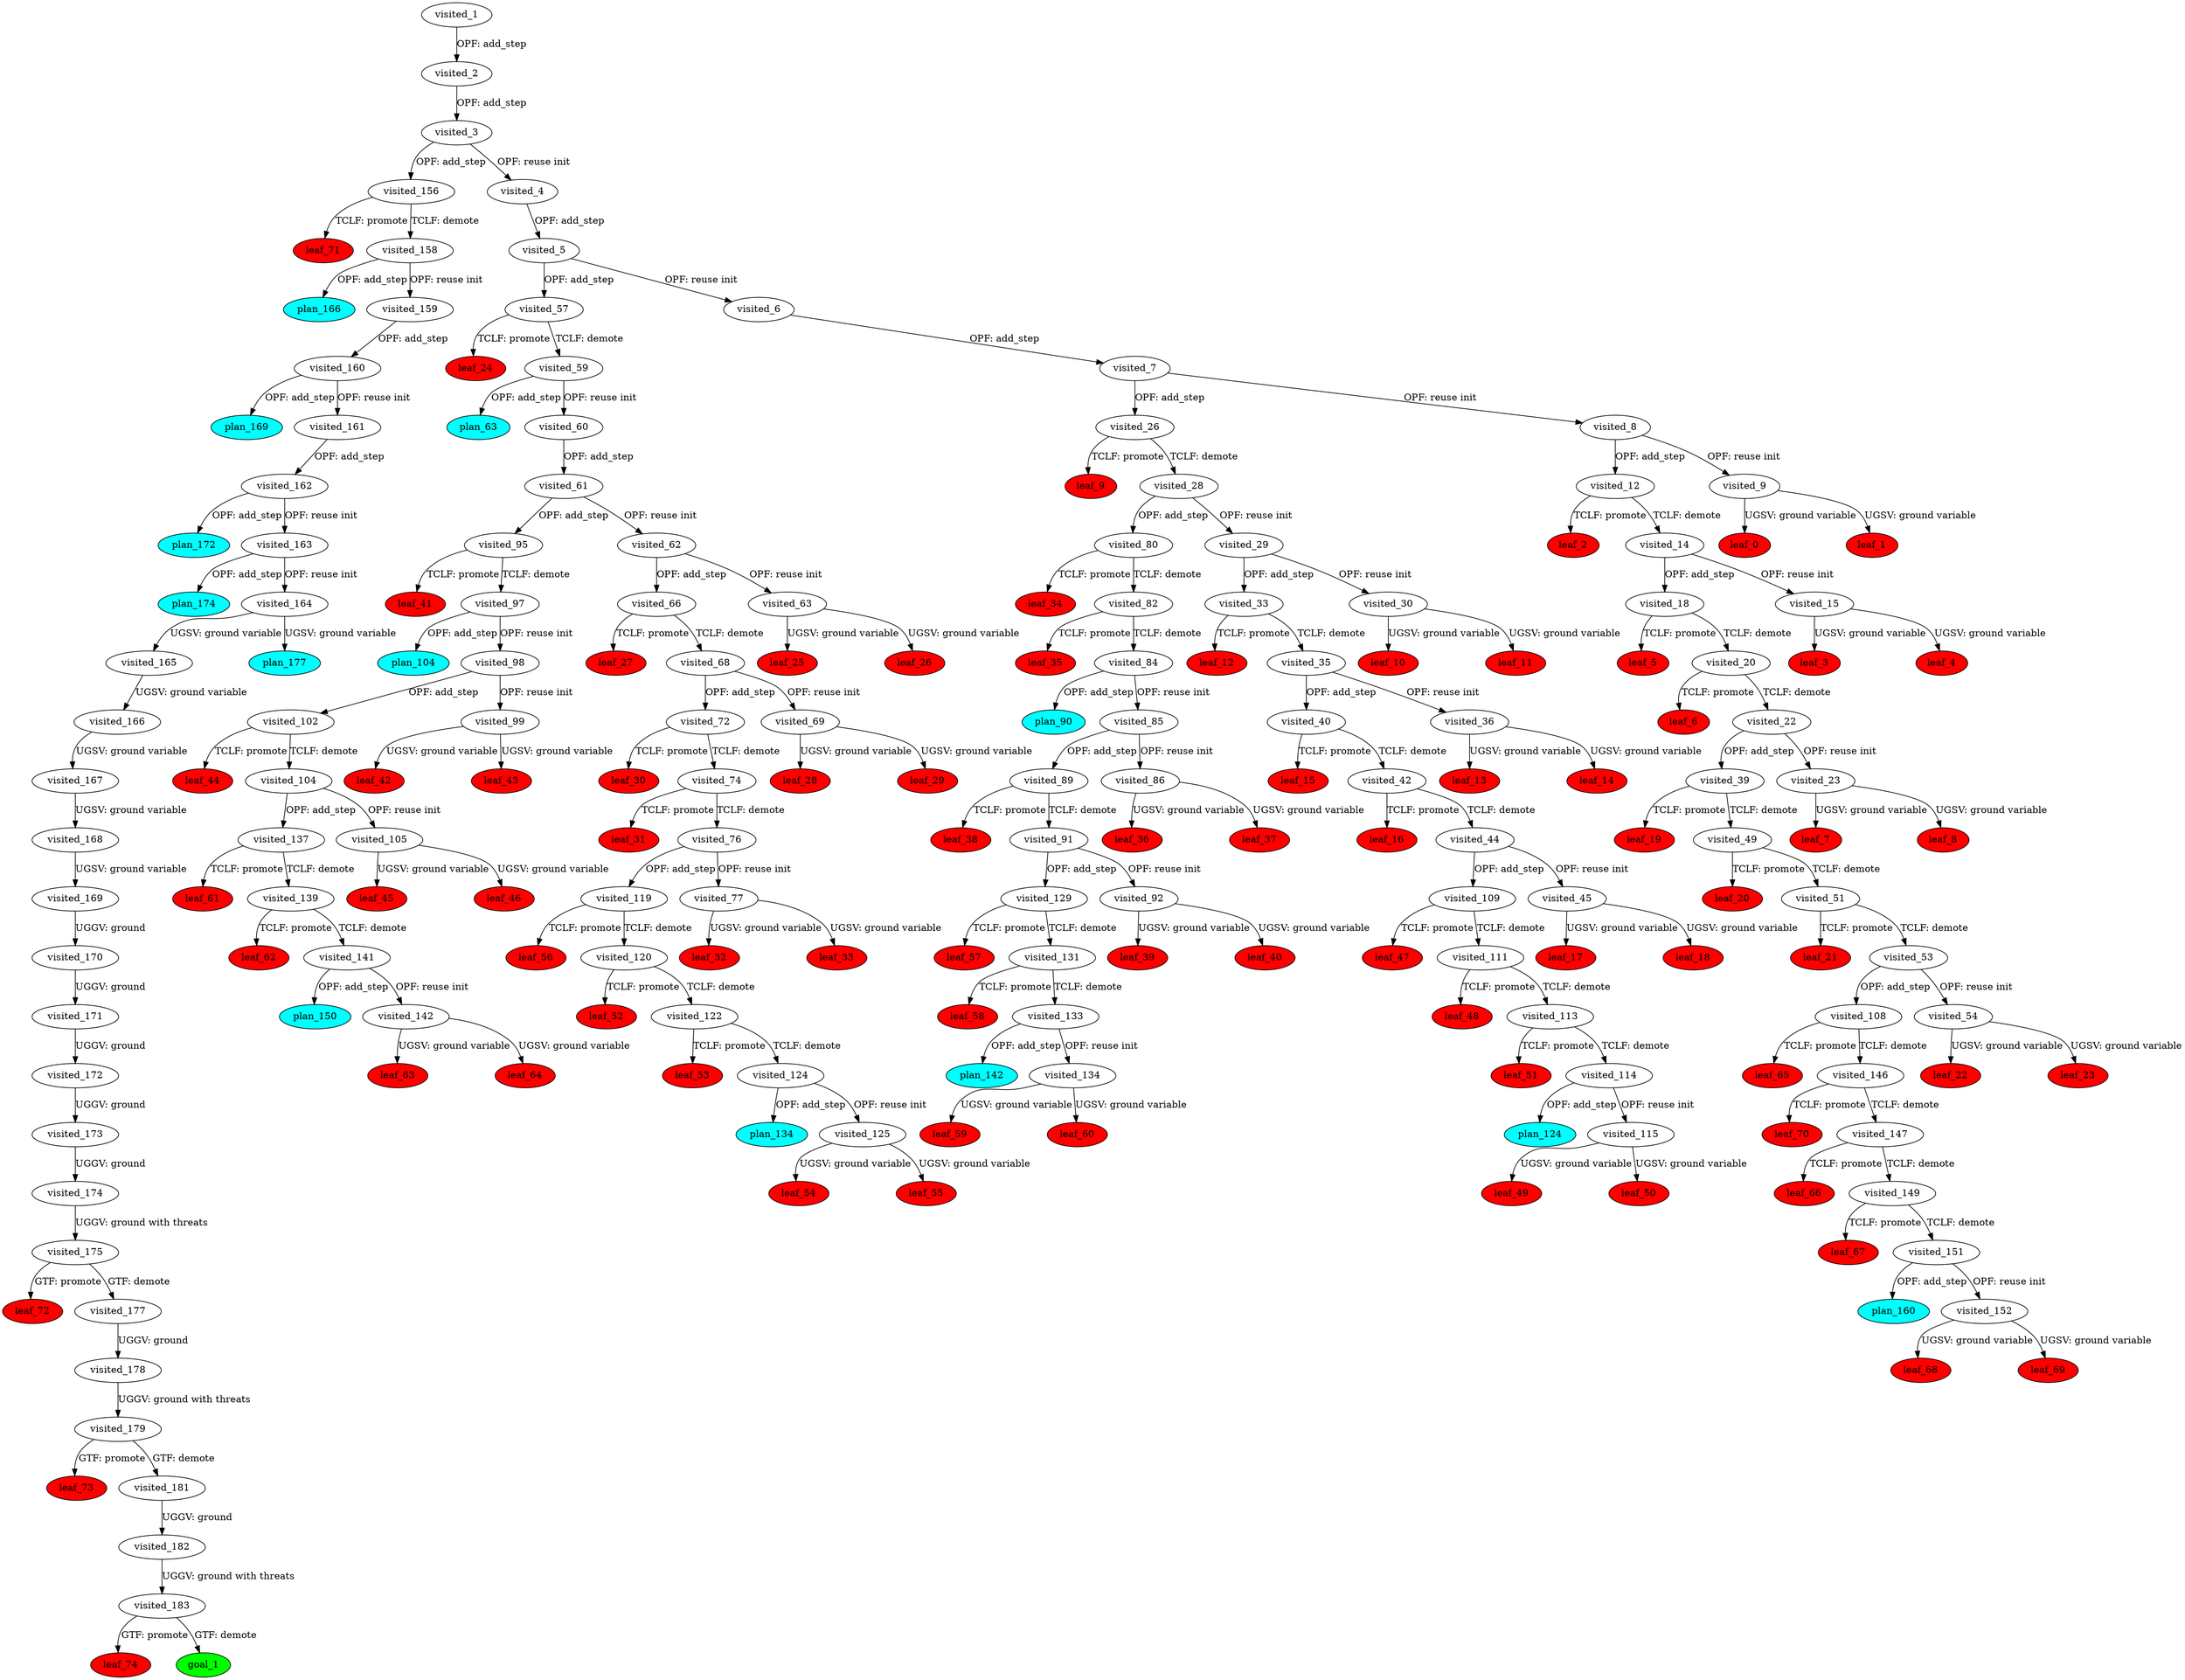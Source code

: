digraph {
	"ea4babf4-f5a6-d233-d0c6-ed6c229d193d" [label=plan_0 fillcolor=cyan style=filled]
	"ea4babf4-f5a6-d233-d0c6-ed6c229d193d" [label=visited_1 fillcolor=white style=filled]
	"c30d82a1-2205-831b-f2c0-d8f53447bdac" [label=plan_1 fillcolor=cyan style=filled]
	"ea4babf4-f5a6-d233-d0c6-ed6c229d193d" -> "c30d82a1-2205-831b-f2c0-d8f53447bdac" [label="OPF: add_step"]
	"c30d82a1-2205-831b-f2c0-d8f53447bdac" [label=visited_2 fillcolor=white style=filled]
	"23ca9cae-ea75-fc83-511d-4c32e0d3bb50" [label=plan_2 fillcolor=cyan style=filled]
	"c30d82a1-2205-831b-f2c0-d8f53447bdac" -> "23ca9cae-ea75-fc83-511d-4c32e0d3bb50" [label="OPF: add_step"]
	"23ca9cae-ea75-fc83-511d-4c32e0d3bb50" [label=visited_3 fillcolor=white style=filled]
	"07c0295e-fe6b-566e-1216-75e5b0791455" [label=plan_3 fillcolor=cyan style=filled]
	"23ca9cae-ea75-fc83-511d-4c32e0d3bb50" -> "07c0295e-fe6b-566e-1216-75e5b0791455" [label="OPF: add_step"]
	"f328719b-1d10-949e-26ff-b05c6072af72" [label=plan_4 fillcolor=cyan style=filled]
	"23ca9cae-ea75-fc83-511d-4c32e0d3bb50" -> "f328719b-1d10-949e-26ff-b05c6072af72" [label="OPF: reuse init"]
	"f328719b-1d10-949e-26ff-b05c6072af72" [label=visited_4 fillcolor=white style=filled]
	"3237929d-db7d-f97a-f0a6-2a3ea2fd5c8f" [label=plan_5 fillcolor=cyan style=filled]
	"f328719b-1d10-949e-26ff-b05c6072af72" -> "3237929d-db7d-f97a-f0a6-2a3ea2fd5c8f" [label="OPF: add_step"]
	"3237929d-db7d-f97a-f0a6-2a3ea2fd5c8f" [label=visited_5 fillcolor=white style=filled]
	"e98950a6-fc1a-9bf4-dec1-b1e92da1f0c1" [label=plan_6 fillcolor=cyan style=filled]
	"3237929d-db7d-f97a-f0a6-2a3ea2fd5c8f" -> "e98950a6-fc1a-9bf4-dec1-b1e92da1f0c1" [label="OPF: add_step"]
	"4fb2c1e2-262b-a6b9-a22c-fa65d13749b6" [label=plan_7 fillcolor=cyan style=filled]
	"3237929d-db7d-f97a-f0a6-2a3ea2fd5c8f" -> "4fb2c1e2-262b-a6b9-a22c-fa65d13749b6" [label="OPF: reuse init"]
	"4fb2c1e2-262b-a6b9-a22c-fa65d13749b6" [label=visited_6 fillcolor=white style=filled]
	"a053b8fe-e26a-8bf6-4ad7-cb721006f6cb" [label=plan_8 fillcolor=cyan style=filled]
	"4fb2c1e2-262b-a6b9-a22c-fa65d13749b6" -> "a053b8fe-e26a-8bf6-4ad7-cb721006f6cb" [label="OPF: add_step"]
	"a053b8fe-e26a-8bf6-4ad7-cb721006f6cb" [label=visited_7 fillcolor=white style=filled]
	"b562a923-14b6-54c4-2225-44b8c4570192" [label=plan_9 fillcolor=cyan style=filled]
	"a053b8fe-e26a-8bf6-4ad7-cb721006f6cb" -> "b562a923-14b6-54c4-2225-44b8c4570192" [label="OPF: add_step"]
	"2bf4870c-6465-2f73-657a-21429c3e8d17" [label=plan_10 fillcolor=cyan style=filled]
	"a053b8fe-e26a-8bf6-4ad7-cb721006f6cb" -> "2bf4870c-6465-2f73-657a-21429c3e8d17" [label="OPF: reuse init"]
	"2bf4870c-6465-2f73-657a-21429c3e8d17" [label=visited_8 fillcolor=white style=filled]
	"59d4971c-46be-fee5-1787-264e7b3e9125" [label=plan_11 fillcolor=cyan style=filled]
	"2bf4870c-6465-2f73-657a-21429c3e8d17" -> "59d4971c-46be-fee5-1787-264e7b3e9125" [label="OPF: add_step"]
	"df2b9445-a7de-08dd-b1b1-2a48dab16d89" [label=plan_12 fillcolor=cyan style=filled]
	"2bf4870c-6465-2f73-657a-21429c3e8d17" -> "df2b9445-a7de-08dd-b1b1-2a48dab16d89" [label="OPF: reuse init"]
	"df2b9445-a7de-08dd-b1b1-2a48dab16d89" [label=visited_9 fillcolor=white style=filled]
	"7e1e970c-161d-9771-c9a8-c4249ae49e7d" [label=plan_13 fillcolor=cyan style=filled]
	"df2b9445-a7de-08dd-b1b1-2a48dab16d89" -> "7e1e970c-161d-9771-c9a8-c4249ae49e7d" [label="UGSV: ground variable"]
	"7a704336-be2d-3932-b8a7-f4186132fbac" [label=plan_14 fillcolor=cyan style=filled]
	"df2b9445-a7de-08dd-b1b1-2a48dab16d89" -> "7a704336-be2d-3932-b8a7-f4186132fbac" [label="UGSV: ground variable"]
	"7e1e970c-161d-9771-c9a8-c4249ae49e7d" [label=visited_10 fillcolor=white style=filled]
	"7e1e970c-161d-9771-c9a8-c4249ae49e7d" [label=leaf_0 fillcolor=red style=filled]
	"7a704336-be2d-3932-b8a7-f4186132fbac" [label=visited_11 fillcolor=white style=filled]
	"7a704336-be2d-3932-b8a7-f4186132fbac" [label=leaf_1 fillcolor=red style=filled]
	"59d4971c-46be-fee5-1787-264e7b3e9125" [label=visited_12 fillcolor=white style=filled]
	"46d2696a-bc8f-2da8-292b-e777c65dd413" [label=plan_15 fillcolor=cyan style=filled]
	"59d4971c-46be-fee5-1787-264e7b3e9125" -> "46d2696a-bc8f-2da8-292b-e777c65dd413" [label="TCLF: promote"]
	"7144b75d-2edb-9d1e-563a-b98a4e5b877e" [label=plan_16 fillcolor=cyan style=filled]
	"59d4971c-46be-fee5-1787-264e7b3e9125" -> "7144b75d-2edb-9d1e-563a-b98a4e5b877e" [label="TCLF: demote"]
	"46d2696a-bc8f-2da8-292b-e777c65dd413" [label=visited_13 fillcolor=white style=filled]
	"46d2696a-bc8f-2da8-292b-e777c65dd413" [label=leaf_2 fillcolor=red style=filled]
	"7144b75d-2edb-9d1e-563a-b98a4e5b877e" [label=visited_14 fillcolor=white style=filled]
	"4a4bea63-d903-581e-fd8c-38eb817a44e1" [label=plan_17 fillcolor=cyan style=filled]
	"7144b75d-2edb-9d1e-563a-b98a4e5b877e" -> "4a4bea63-d903-581e-fd8c-38eb817a44e1" [label="OPF: add_step"]
	"7c8f8e7a-82de-2c3c-a6b0-461399de9338" [label=plan_18 fillcolor=cyan style=filled]
	"7144b75d-2edb-9d1e-563a-b98a4e5b877e" -> "7c8f8e7a-82de-2c3c-a6b0-461399de9338" [label="OPF: reuse init"]
	"7c8f8e7a-82de-2c3c-a6b0-461399de9338" [label=visited_15 fillcolor=white style=filled]
	"b5d770d7-9a2b-0f1c-4590-ddd6b26b9ebb" [label=plan_19 fillcolor=cyan style=filled]
	"7c8f8e7a-82de-2c3c-a6b0-461399de9338" -> "b5d770d7-9a2b-0f1c-4590-ddd6b26b9ebb" [label="UGSV: ground variable"]
	"01f93506-2dac-ae8e-b2e3-0f4631835820" [label=plan_20 fillcolor=cyan style=filled]
	"7c8f8e7a-82de-2c3c-a6b0-461399de9338" -> "01f93506-2dac-ae8e-b2e3-0f4631835820" [label="UGSV: ground variable"]
	"b5d770d7-9a2b-0f1c-4590-ddd6b26b9ebb" [label=visited_16 fillcolor=white style=filled]
	"b5d770d7-9a2b-0f1c-4590-ddd6b26b9ebb" [label=leaf_3 fillcolor=red style=filled]
	"01f93506-2dac-ae8e-b2e3-0f4631835820" [label=visited_17 fillcolor=white style=filled]
	"01f93506-2dac-ae8e-b2e3-0f4631835820" [label=leaf_4 fillcolor=red style=filled]
	"4a4bea63-d903-581e-fd8c-38eb817a44e1" [label=visited_18 fillcolor=white style=filled]
	"f858f10e-5f45-af4f-5df6-ee17786e97cb" [label=plan_21 fillcolor=cyan style=filled]
	"4a4bea63-d903-581e-fd8c-38eb817a44e1" -> "f858f10e-5f45-af4f-5df6-ee17786e97cb" [label="TCLF: promote"]
	"7db9fa27-cae3-a240-bce6-4b1ffd00dfdf" [label=plan_22 fillcolor=cyan style=filled]
	"4a4bea63-d903-581e-fd8c-38eb817a44e1" -> "7db9fa27-cae3-a240-bce6-4b1ffd00dfdf" [label="TCLF: demote"]
	"f858f10e-5f45-af4f-5df6-ee17786e97cb" [label=visited_19 fillcolor=white style=filled]
	"f858f10e-5f45-af4f-5df6-ee17786e97cb" [label=leaf_5 fillcolor=red style=filled]
	"7db9fa27-cae3-a240-bce6-4b1ffd00dfdf" [label=visited_20 fillcolor=white style=filled]
	"dbce08e3-c93f-d521-5e37-d33188031b40" [label=plan_23 fillcolor=cyan style=filled]
	"7db9fa27-cae3-a240-bce6-4b1ffd00dfdf" -> "dbce08e3-c93f-d521-5e37-d33188031b40" [label="TCLF: promote"]
	"b4863fc4-7bee-bac4-53e2-cb6e497559cd" [label=plan_24 fillcolor=cyan style=filled]
	"7db9fa27-cae3-a240-bce6-4b1ffd00dfdf" -> "b4863fc4-7bee-bac4-53e2-cb6e497559cd" [label="TCLF: demote"]
	"dbce08e3-c93f-d521-5e37-d33188031b40" [label=visited_21 fillcolor=white style=filled]
	"dbce08e3-c93f-d521-5e37-d33188031b40" [label=leaf_6 fillcolor=red style=filled]
	"b4863fc4-7bee-bac4-53e2-cb6e497559cd" [label=visited_22 fillcolor=white style=filled]
	"e306f432-62f3-13ba-e5a2-c83db193244d" [label=plan_25 fillcolor=cyan style=filled]
	"b4863fc4-7bee-bac4-53e2-cb6e497559cd" -> "e306f432-62f3-13ba-e5a2-c83db193244d" [label="OPF: add_step"]
	"50b0f44b-e7ed-4bb0-d69a-e0db47ffb3db" [label=plan_26 fillcolor=cyan style=filled]
	"b4863fc4-7bee-bac4-53e2-cb6e497559cd" -> "50b0f44b-e7ed-4bb0-d69a-e0db47ffb3db" [label="OPF: reuse init"]
	"50b0f44b-e7ed-4bb0-d69a-e0db47ffb3db" [label=visited_23 fillcolor=white style=filled]
	"a5991ce9-bd36-7fdc-f7bb-2a445eafae7d" [label=plan_27 fillcolor=cyan style=filled]
	"50b0f44b-e7ed-4bb0-d69a-e0db47ffb3db" -> "a5991ce9-bd36-7fdc-f7bb-2a445eafae7d" [label="UGSV: ground variable"]
	"19197604-3b7f-805f-718b-1135a4f0b6d2" [label=plan_28 fillcolor=cyan style=filled]
	"50b0f44b-e7ed-4bb0-d69a-e0db47ffb3db" -> "19197604-3b7f-805f-718b-1135a4f0b6d2" [label="UGSV: ground variable"]
	"a5991ce9-bd36-7fdc-f7bb-2a445eafae7d" [label=visited_24 fillcolor=white style=filled]
	"a5991ce9-bd36-7fdc-f7bb-2a445eafae7d" [label=leaf_7 fillcolor=red style=filled]
	"19197604-3b7f-805f-718b-1135a4f0b6d2" [label=visited_25 fillcolor=white style=filled]
	"19197604-3b7f-805f-718b-1135a4f0b6d2" [label=leaf_8 fillcolor=red style=filled]
	"b562a923-14b6-54c4-2225-44b8c4570192" [label=visited_26 fillcolor=white style=filled]
	"8e30ff33-fae4-8458-3391-3ad4009ff786" [label=plan_29 fillcolor=cyan style=filled]
	"b562a923-14b6-54c4-2225-44b8c4570192" -> "8e30ff33-fae4-8458-3391-3ad4009ff786" [label="TCLF: promote"]
	"f77f02de-ae2b-f739-ce32-e50026f7f219" [label=plan_30 fillcolor=cyan style=filled]
	"b562a923-14b6-54c4-2225-44b8c4570192" -> "f77f02de-ae2b-f739-ce32-e50026f7f219" [label="TCLF: demote"]
	"8e30ff33-fae4-8458-3391-3ad4009ff786" [label=visited_27 fillcolor=white style=filled]
	"8e30ff33-fae4-8458-3391-3ad4009ff786" [label=leaf_9 fillcolor=red style=filled]
	"f77f02de-ae2b-f739-ce32-e50026f7f219" [label=visited_28 fillcolor=white style=filled]
	"f6386ff2-7b35-863f-0f34-15a88097b2d5" [label=plan_31 fillcolor=cyan style=filled]
	"f77f02de-ae2b-f739-ce32-e50026f7f219" -> "f6386ff2-7b35-863f-0f34-15a88097b2d5" [label="OPF: add_step"]
	"3218d85f-8166-a93e-3eea-daf833fc2a3f" [label=plan_32 fillcolor=cyan style=filled]
	"f77f02de-ae2b-f739-ce32-e50026f7f219" -> "3218d85f-8166-a93e-3eea-daf833fc2a3f" [label="OPF: reuse init"]
	"3218d85f-8166-a93e-3eea-daf833fc2a3f" [label=visited_29 fillcolor=white style=filled]
	"72341dfa-86e8-4fd3-3227-bd0fb9755a56" [label=plan_33 fillcolor=cyan style=filled]
	"3218d85f-8166-a93e-3eea-daf833fc2a3f" -> "72341dfa-86e8-4fd3-3227-bd0fb9755a56" [label="OPF: add_step"]
	"7adc31bc-3c52-018e-9d9e-33b4a1be370f" [label=plan_34 fillcolor=cyan style=filled]
	"3218d85f-8166-a93e-3eea-daf833fc2a3f" -> "7adc31bc-3c52-018e-9d9e-33b4a1be370f" [label="OPF: reuse init"]
	"7adc31bc-3c52-018e-9d9e-33b4a1be370f" [label=visited_30 fillcolor=white style=filled]
	"3b9baee7-7d90-a4e1-f994-3f278b1d936f" [label=plan_35 fillcolor=cyan style=filled]
	"7adc31bc-3c52-018e-9d9e-33b4a1be370f" -> "3b9baee7-7d90-a4e1-f994-3f278b1d936f" [label="UGSV: ground variable"]
	"2210d7e7-5c23-0140-a1bd-d6aebb95d10f" [label=plan_36 fillcolor=cyan style=filled]
	"7adc31bc-3c52-018e-9d9e-33b4a1be370f" -> "2210d7e7-5c23-0140-a1bd-d6aebb95d10f" [label="UGSV: ground variable"]
	"3b9baee7-7d90-a4e1-f994-3f278b1d936f" [label=visited_31 fillcolor=white style=filled]
	"3b9baee7-7d90-a4e1-f994-3f278b1d936f" [label=leaf_10 fillcolor=red style=filled]
	"2210d7e7-5c23-0140-a1bd-d6aebb95d10f" [label=visited_32 fillcolor=white style=filled]
	"2210d7e7-5c23-0140-a1bd-d6aebb95d10f" [label=leaf_11 fillcolor=red style=filled]
	"72341dfa-86e8-4fd3-3227-bd0fb9755a56" [label=visited_33 fillcolor=white style=filled]
	"4a109280-eddd-bd10-3567-9271edf7b4e8" [label=plan_37 fillcolor=cyan style=filled]
	"72341dfa-86e8-4fd3-3227-bd0fb9755a56" -> "4a109280-eddd-bd10-3567-9271edf7b4e8" [label="TCLF: promote"]
	"d6751089-e8a0-a771-9821-1c982d2fbccb" [label=plan_38 fillcolor=cyan style=filled]
	"72341dfa-86e8-4fd3-3227-bd0fb9755a56" -> "d6751089-e8a0-a771-9821-1c982d2fbccb" [label="TCLF: demote"]
	"4a109280-eddd-bd10-3567-9271edf7b4e8" [label=visited_34 fillcolor=white style=filled]
	"4a109280-eddd-bd10-3567-9271edf7b4e8" [label=leaf_12 fillcolor=red style=filled]
	"d6751089-e8a0-a771-9821-1c982d2fbccb" [label=visited_35 fillcolor=white style=filled]
	"59d28af9-b985-e382-9de6-a89ac7ad2a28" [label=plan_39 fillcolor=cyan style=filled]
	"d6751089-e8a0-a771-9821-1c982d2fbccb" -> "59d28af9-b985-e382-9de6-a89ac7ad2a28" [label="OPF: add_step"]
	"7016c959-9383-981d-a6ed-7aa05bdfbea5" [label=plan_40 fillcolor=cyan style=filled]
	"d6751089-e8a0-a771-9821-1c982d2fbccb" -> "7016c959-9383-981d-a6ed-7aa05bdfbea5" [label="OPF: reuse init"]
	"7016c959-9383-981d-a6ed-7aa05bdfbea5" [label=visited_36 fillcolor=white style=filled]
	"805a459a-6e21-dca9-e84a-04a943c7f19d" [label=plan_41 fillcolor=cyan style=filled]
	"7016c959-9383-981d-a6ed-7aa05bdfbea5" -> "805a459a-6e21-dca9-e84a-04a943c7f19d" [label="UGSV: ground variable"]
	"e50af837-92fc-167c-c98d-fe6ff31a544a" [label=plan_42 fillcolor=cyan style=filled]
	"7016c959-9383-981d-a6ed-7aa05bdfbea5" -> "e50af837-92fc-167c-c98d-fe6ff31a544a" [label="UGSV: ground variable"]
	"805a459a-6e21-dca9-e84a-04a943c7f19d" [label=visited_37 fillcolor=white style=filled]
	"805a459a-6e21-dca9-e84a-04a943c7f19d" [label=leaf_13 fillcolor=red style=filled]
	"e50af837-92fc-167c-c98d-fe6ff31a544a" [label=visited_38 fillcolor=white style=filled]
	"e50af837-92fc-167c-c98d-fe6ff31a544a" [label=leaf_14 fillcolor=red style=filled]
	"e306f432-62f3-13ba-e5a2-c83db193244d" [label=visited_39 fillcolor=white style=filled]
	"b58d2f1a-0e2a-4149-1e0a-9004634e50c5" [label=plan_43 fillcolor=cyan style=filled]
	"e306f432-62f3-13ba-e5a2-c83db193244d" -> "b58d2f1a-0e2a-4149-1e0a-9004634e50c5" [label="TCLF: promote"]
	"47977324-26c3-d660-3dda-51a43c4229eb" [label=plan_44 fillcolor=cyan style=filled]
	"e306f432-62f3-13ba-e5a2-c83db193244d" -> "47977324-26c3-d660-3dda-51a43c4229eb" [label="TCLF: demote"]
	"59d28af9-b985-e382-9de6-a89ac7ad2a28" [label=visited_40 fillcolor=white style=filled]
	"78e45b98-b163-570f-8e5c-dbc2fbe24105" [label=plan_45 fillcolor=cyan style=filled]
	"59d28af9-b985-e382-9de6-a89ac7ad2a28" -> "78e45b98-b163-570f-8e5c-dbc2fbe24105" [label="TCLF: promote"]
	"59a5a8c7-63b8-60b2-3014-064f7f8355af" [label=plan_46 fillcolor=cyan style=filled]
	"59d28af9-b985-e382-9de6-a89ac7ad2a28" -> "59a5a8c7-63b8-60b2-3014-064f7f8355af" [label="TCLF: demote"]
	"78e45b98-b163-570f-8e5c-dbc2fbe24105" [label=visited_41 fillcolor=white style=filled]
	"78e45b98-b163-570f-8e5c-dbc2fbe24105" [label=leaf_15 fillcolor=red style=filled]
	"59a5a8c7-63b8-60b2-3014-064f7f8355af" [label=visited_42 fillcolor=white style=filled]
	"46141175-895b-13de-8734-f09e1bd23a12" [label=plan_47 fillcolor=cyan style=filled]
	"59a5a8c7-63b8-60b2-3014-064f7f8355af" -> "46141175-895b-13de-8734-f09e1bd23a12" [label="TCLF: promote"]
	"9d366639-1c6c-7f27-9b0c-020dc7a96087" [label=plan_48 fillcolor=cyan style=filled]
	"59a5a8c7-63b8-60b2-3014-064f7f8355af" -> "9d366639-1c6c-7f27-9b0c-020dc7a96087" [label="TCLF: demote"]
	"46141175-895b-13de-8734-f09e1bd23a12" [label=visited_43 fillcolor=white style=filled]
	"46141175-895b-13de-8734-f09e1bd23a12" [label=leaf_16 fillcolor=red style=filled]
	"9d366639-1c6c-7f27-9b0c-020dc7a96087" [label=visited_44 fillcolor=white style=filled]
	"c1195ecf-68aa-d7e3-d2e6-471389597325" [label=plan_49 fillcolor=cyan style=filled]
	"9d366639-1c6c-7f27-9b0c-020dc7a96087" -> "c1195ecf-68aa-d7e3-d2e6-471389597325" [label="OPF: add_step"]
	"8650d226-5adb-52b8-b1ce-b035b648e2fb" [label=plan_50 fillcolor=cyan style=filled]
	"9d366639-1c6c-7f27-9b0c-020dc7a96087" -> "8650d226-5adb-52b8-b1ce-b035b648e2fb" [label="OPF: reuse init"]
	"8650d226-5adb-52b8-b1ce-b035b648e2fb" [label=visited_45 fillcolor=white style=filled]
	"021f3310-cac5-c483-df81-f4bcc657eefc" [label=plan_51 fillcolor=cyan style=filled]
	"8650d226-5adb-52b8-b1ce-b035b648e2fb" -> "021f3310-cac5-c483-df81-f4bcc657eefc" [label="UGSV: ground variable"]
	"cfd1c57d-9f35-dec1-9435-91cc06ea8ac9" [label=plan_52 fillcolor=cyan style=filled]
	"8650d226-5adb-52b8-b1ce-b035b648e2fb" -> "cfd1c57d-9f35-dec1-9435-91cc06ea8ac9" [label="UGSV: ground variable"]
	"021f3310-cac5-c483-df81-f4bcc657eefc" [label=visited_46 fillcolor=white style=filled]
	"021f3310-cac5-c483-df81-f4bcc657eefc" [label=leaf_17 fillcolor=red style=filled]
	"cfd1c57d-9f35-dec1-9435-91cc06ea8ac9" [label=visited_47 fillcolor=white style=filled]
	"cfd1c57d-9f35-dec1-9435-91cc06ea8ac9" [label=leaf_18 fillcolor=red style=filled]
	"b58d2f1a-0e2a-4149-1e0a-9004634e50c5" [label=visited_48 fillcolor=white style=filled]
	"b58d2f1a-0e2a-4149-1e0a-9004634e50c5" [label=leaf_19 fillcolor=red style=filled]
	"47977324-26c3-d660-3dda-51a43c4229eb" [label=visited_49 fillcolor=white style=filled]
	"5021b620-fd2a-1edc-e062-6893cc22c5b6" [label=plan_53 fillcolor=cyan style=filled]
	"47977324-26c3-d660-3dda-51a43c4229eb" -> "5021b620-fd2a-1edc-e062-6893cc22c5b6" [label="TCLF: promote"]
	"53a4cd21-ee05-d367-0433-da84b0a97f60" [label=plan_54 fillcolor=cyan style=filled]
	"47977324-26c3-d660-3dda-51a43c4229eb" -> "53a4cd21-ee05-d367-0433-da84b0a97f60" [label="TCLF: demote"]
	"5021b620-fd2a-1edc-e062-6893cc22c5b6" [label=visited_50 fillcolor=white style=filled]
	"5021b620-fd2a-1edc-e062-6893cc22c5b6" [label=leaf_20 fillcolor=red style=filled]
	"53a4cd21-ee05-d367-0433-da84b0a97f60" [label=visited_51 fillcolor=white style=filled]
	"9dc8a156-446c-ae0c-df09-26f9109678c7" [label=plan_55 fillcolor=cyan style=filled]
	"53a4cd21-ee05-d367-0433-da84b0a97f60" -> "9dc8a156-446c-ae0c-df09-26f9109678c7" [label="TCLF: promote"]
	"c16a9989-80d3-0fe9-4f7a-446907591b86" [label=plan_56 fillcolor=cyan style=filled]
	"53a4cd21-ee05-d367-0433-da84b0a97f60" -> "c16a9989-80d3-0fe9-4f7a-446907591b86" [label="TCLF: demote"]
	"9dc8a156-446c-ae0c-df09-26f9109678c7" [label=visited_52 fillcolor=white style=filled]
	"9dc8a156-446c-ae0c-df09-26f9109678c7" [label=leaf_21 fillcolor=red style=filled]
	"c16a9989-80d3-0fe9-4f7a-446907591b86" [label=visited_53 fillcolor=white style=filled]
	"5840eb72-3936-8f68-bf65-4c5477983209" [label=plan_57 fillcolor=cyan style=filled]
	"c16a9989-80d3-0fe9-4f7a-446907591b86" -> "5840eb72-3936-8f68-bf65-4c5477983209" [label="OPF: add_step"]
	"15a69cef-acca-6c62-baff-8ac160fd218c" [label=plan_58 fillcolor=cyan style=filled]
	"c16a9989-80d3-0fe9-4f7a-446907591b86" -> "15a69cef-acca-6c62-baff-8ac160fd218c" [label="OPF: reuse init"]
	"15a69cef-acca-6c62-baff-8ac160fd218c" [label=visited_54 fillcolor=white style=filled]
	"ef2fbbb3-52e1-70ab-fd71-9fe2c1967fa6" [label=plan_59 fillcolor=cyan style=filled]
	"15a69cef-acca-6c62-baff-8ac160fd218c" -> "ef2fbbb3-52e1-70ab-fd71-9fe2c1967fa6" [label="UGSV: ground variable"]
	"08bd7717-f326-4eba-3ca8-46df3df1053d" [label=plan_60 fillcolor=cyan style=filled]
	"15a69cef-acca-6c62-baff-8ac160fd218c" -> "08bd7717-f326-4eba-3ca8-46df3df1053d" [label="UGSV: ground variable"]
	"ef2fbbb3-52e1-70ab-fd71-9fe2c1967fa6" [label=visited_55 fillcolor=white style=filled]
	"ef2fbbb3-52e1-70ab-fd71-9fe2c1967fa6" [label=leaf_22 fillcolor=red style=filled]
	"08bd7717-f326-4eba-3ca8-46df3df1053d" [label=visited_56 fillcolor=white style=filled]
	"08bd7717-f326-4eba-3ca8-46df3df1053d" [label=leaf_23 fillcolor=red style=filled]
	"e98950a6-fc1a-9bf4-dec1-b1e92da1f0c1" [label=visited_57 fillcolor=white style=filled]
	"9c8b3eee-fd5c-e523-fbce-836bdf847873" [label=plan_61 fillcolor=cyan style=filled]
	"e98950a6-fc1a-9bf4-dec1-b1e92da1f0c1" -> "9c8b3eee-fd5c-e523-fbce-836bdf847873" [label="TCLF: promote"]
	"b1600dd3-e492-3e6f-c394-7d86786a2e77" [label=plan_62 fillcolor=cyan style=filled]
	"e98950a6-fc1a-9bf4-dec1-b1e92da1f0c1" -> "b1600dd3-e492-3e6f-c394-7d86786a2e77" [label="TCLF: demote"]
	"9c8b3eee-fd5c-e523-fbce-836bdf847873" [label=visited_58 fillcolor=white style=filled]
	"9c8b3eee-fd5c-e523-fbce-836bdf847873" [label=leaf_24 fillcolor=red style=filled]
	"b1600dd3-e492-3e6f-c394-7d86786a2e77" [label=visited_59 fillcolor=white style=filled]
	"3e44cc41-9020-ebbe-b19c-75606fd87ec6" [label=plan_63 fillcolor=cyan style=filled]
	"b1600dd3-e492-3e6f-c394-7d86786a2e77" -> "3e44cc41-9020-ebbe-b19c-75606fd87ec6" [label="OPF: add_step"]
	"e7a4e064-c531-e074-dbd1-e92c9ca32e67" [label=plan_64 fillcolor=cyan style=filled]
	"b1600dd3-e492-3e6f-c394-7d86786a2e77" -> "e7a4e064-c531-e074-dbd1-e92c9ca32e67" [label="OPF: reuse init"]
	"e7a4e064-c531-e074-dbd1-e92c9ca32e67" [label=visited_60 fillcolor=white style=filled]
	"f36ff249-14b4-6725-af1f-d21e9e26b61d" [label=plan_65 fillcolor=cyan style=filled]
	"e7a4e064-c531-e074-dbd1-e92c9ca32e67" -> "f36ff249-14b4-6725-af1f-d21e9e26b61d" [label="OPF: add_step"]
	"f36ff249-14b4-6725-af1f-d21e9e26b61d" [label=visited_61 fillcolor=white style=filled]
	"9062e170-66eb-3360-727d-0901e8f19edb" [label=plan_66 fillcolor=cyan style=filled]
	"f36ff249-14b4-6725-af1f-d21e9e26b61d" -> "9062e170-66eb-3360-727d-0901e8f19edb" [label="OPF: add_step"]
	"ce92622a-b476-71cf-0a81-57fa4a909ec0" [label=plan_67 fillcolor=cyan style=filled]
	"f36ff249-14b4-6725-af1f-d21e9e26b61d" -> "ce92622a-b476-71cf-0a81-57fa4a909ec0" [label="OPF: reuse init"]
	"ce92622a-b476-71cf-0a81-57fa4a909ec0" [label=visited_62 fillcolor=white style=filled]
	"10583f0c-1cf2-6325-a5eb-af4d80a334f3" [label=plan_68 fillcolor=cyan style=filled]
	"ce92622a-b476-71cf-0a81-57fa4a909ec0" -> "10583f0c-1cf2-6325-a5eb-af4d80a334f3" [label="OPF: add_step"]
	"80a11ded-1320-b30e-24fe-7f115c517d19" [label=plan_69 fillcolor=cyan style=filled]
	"ce92622a-b476-71cf-0a81-57fa4a909ec0" -> "80a11ded-1320-b30e-24fe-7f115c517d19" [label="OPF: reuse init"]
	"80a11ded-1320-b30e-24fe-7f115c517d19" [label=visited_63 fillcolor=white style=filled]
	"622193e4-5206-f3a8-0c1e-22745bf2cf57" [label=plan_70 fillcolor=cyan style=filled]
	"80a11ded-1320-b30e-24fe-7f115c517d19" -> "622193e4-5206-f3a8-0c1e-22745bf2cf57" [label="UGSV: ground variable"]
	"ef88ee55-8f44-1cd6-0d5c-2323dd471e80" [label=plan_71 fillcolor=cyan style=filled]
	"80a11ded-1320-b30e-24fe-7f115c517d19" -> "ef88ee55-8f44-1cd6-0d5c-2323dd471e80" [label="UGSV: ground variable"]
	"622193e4-5206-f3a8-0c1e-22745bf2cf57" [label=visited_64 fillcolor=white style=filled]
	"622193e4-5206-f3a8-0c1e-22745bf2cf57" [label=leaf_25 fillcolor=red style=filled]
	"ef88ee55-8f44-1cd6-0d5c-2323dd471e80" [label=visited_65 fillcolor=white style=filled]
	"ef88ee55-8f44-1cd6-0d5c-2323dd471e80" [label=leaf_26 fillcolor=red style=filled]
	"10583f0c-1cf2-6325-a5eb-af4d80a334f3" [label=visited_66 fillcolor=white style=filled]
	"537163c6-6bc9-2f15-9137-c5c6873e271d" [label=plan_72 fillcolor=cyan style=filled]
	"10583f0c-1cf2-6325-a5eb-af4d80a334f3" -> "537163c6-6bc9-2f15-9137-c5c6873e271d" [label="TCLF: promote"]
	"8d371af4-ef8c-f797-9cfe-9bab4371191e" [label=plan_73 fillcolor=cyan style=filled]
	"10583f0c-1cf2-6325-a5eb-af4d80a334f3" -> "8d371af4-ef8c-f797-9cfe-9bab4371191e" [label="TCLF: demote"]
	"537163c6-6bc9-2f15-9137-c5c6873e271d" [label=visited_67 fillcolor=white style=filled]
	"537163c6-6bc9-2f15-9137-c5c6873e271d" [label=leaf_27 fillcolor=red style=filled]
	"8d371af4-ef8c-f797-9cfe-9bab4371191e" [label=visited_68 fillcolor=white style=filled]
	"45961eee-f928-9cda-8c45-13c41165f4c1" [label=plan_74 fillcolor=cyan style=filled]
	"8d371af4-ef8c-f797-9cfe-9bab4371191e" -> "45961eee-f928-9cda-8c45-13c41165f4c1" [label="OPF: add_step"]
	"5f1c0be0-d56c-4e9b-0c1b-b101ba0ce49f" [label=plan_75 fillcolor=cyan style=filled]
	"8d371af4-ef8c-f797-9cfe-9bab4371191e" -> "5f1c0be0-d56c-4e9b-0c1b-b101ba0ce49f" [label="OPF: reuse init"]
	"5f1c0be0-d56c-4e9b-0c1b-b101ba0ce49f" [label=visited_69 fillcolor=white style=filled]
	"959c0ce9-01bc-4c82-ff20-68e8647aab28" [label=plan_76 fillcolor=cyan style=filled]
	"5f1c0be0-d56c-4e9b-0c1b-b101ba0ce49f" -> "959c0ce9-01bc-4c82-ff20-68e8647aab28" [label="UGSV: ground variable"]
	"45afe5b5-4f09-1ebe-ffd0-3eb3a612df32" [label=plan_77 fillcolor=cyan style=filled]
	"5f1c0be0-d56c-4e9b-0c1b-b101ba0ce49f" -> "45afe5b5-4f09-1ebe-ffd0-3eb3a612df32" [label="UGSV: ground variable"]
	"959c0ce9-01bc-4c82-ff20-68e8647aab28" [label=visited_70 fillcolor=white style=filled]
	"959c0ce9-01bc-4c82-ff20-68e8647aab28" [label=leaf_28 fillcolor=red style=filled]
	"45afe5b5-4f09-1ebe-ffd0-3eb3a612df32" [label=visited_71 fillcolor=white style=filled]
	"45afe5b5-4f09-1ebe-ffd0-3eb3a612df32" [label=leaf_29 fillcolor=red style=filled]
	"45961eee-f928-9cda-8c45-13c41165f4c1" [label=visited_72 fillcolor=white style=filled]
	"0d797fc9-55a3-d35c-eabe-a96e389e9031" [label=plan_78 fillcolor=cyan style=filled]
	"45961eee-f928-9cda-8c45-13c41165f4c1" -> "0d797fc9-55a3-d35c-eabe-a96e389e9031" [label="TCLF: promote"]
	"5ffe580c-a0dd-3770-650d-310d6ac3c7a5" [label=plan_79 fillcolor=cyan style=filled]
	"45961eee-f928-9cda-8c45-13c41165f4c1" -> "5ffe580c-a0dd-3770-650d-310d6ac3c7a5" [label="TCLF: demote"]
	"0d797fc9-55a3-d35c-eabe-a96e389e9031" [label=visited_73 fillcolor=white style=filled]
	"0d797fc9-55a3-d35c-eabe-a96e389e9031" [label=leaf_30 fillcolor=red style=filled]
	"5ffe580c-a0dd-3770-650d-310d6ac3c7a5" [label=visited_74 fillcolor=white style=filled]
	"d619f2b1-6ec9-b524-604b-44b4dc18e679" [label=plan_80 fillcolor=cyan style=filled]
	"5ffe580c-a0dd-3770-650d-310d6ac3c7a5" -> "d619f2b1-6ec9-b524-604b-44b4dc18e679" [label="TCLF: promote"]
	"d479168c-fc3e-7cb8-d8b0-4dcb0e27cb07" [label=plan_81 fillcolor=cyan style=filled]
	"5ffe580c-a0dd-3770-650d-310d6ac3c7a5" -> "d479168c-fc3e-7cb8-d8b0-4dcb0e27cb07" [label="TCLF: demote"]
	"d619f2b1-6ec9-b524-604b-44b4dc18e679" [label=visited_75 fillcolor=white style=filled]
	"d619f2b1-6ec9-b524-604b-44b4dc18e679" [label=leaf_31 fillcolor=red style=filled]
	"d479168c-fc3e-7cb8-d8b0-4dcb0e27cb07" [label=visited_76 fillcolor=white style=filled]
	"5951fab9-fc08-ed1b-0772-b0225c2e38fc" [label=plan_82 fillcolor=cyan style=filled]
	"d479168c-fc3e-7cb8-d8b0-4dcb0e27cb07" -> "5951fab9-fc08-ed1b-0772-b0225c2e38fc" [label="OPF: add_step"]
	"c458be09-ca6d-fdd1-b1a3-d47415287d47" [label=plan_83 fillcolor=cyan style=filled]
	"d479168c-fc3e-7cb8-d8b0-4dcb0e27cb07" -> "c458be09-ca6d-fdd1-b1a3-d47415287d47" [label="OPF: reuse init"]
	"c458be09-ca6d-fdd1-b1a3-d47415287d47" [label=visited_77 fillcolor=white style=filled]
	"ed8ddfc2-bb5f-91a9-9107-8bcec6aac509" [label=plan_84 fillcolor=cyan style=filled]
	"c458be09-ca6d-fdd1-b1a3-d47415287d47" -> "ed8ddfc2-bb5f-91a9-9107-8bcec6aac509" [label="UGSV: ground variable"]
	"d8c87f47-ceda-e073-633a-09ecee8214b0" [label=plan_85 fillcolor=cyan style=filled]
	"c458be09-ca6d-fdd1-b1a3-d47415287d47" -> "d8c87f47-ceda-e073-633a-09ecee8214b0" [label="UGSV: ground variable"]
	"ed8ddfc2-bb5f-91a9-9107-8bcec6aac509" [label=visited_78 fillcolor=white style=filled]
	"ed8ddfc2-bb5f-91a9-9107-8bcec6aac509" [label=leaf_32 fillcolor=red style=filled]
	"d8c87f47-ceda-e073-633a-09ecee8214b0" [label=visited_79 fillcolor=white style=filled]
	"d8c87f47-ceda-e073-633a-09ecee8214b0" [label=leaf_33 fillcolor=red style=filled]
	"f6386ff2-7b35-863f-0f34-15a88097b2d5" [label=visited_80 fillcolor=white style=filled]
	"acf291b7-404c-4ee8-2ff2-5c3a4ef8a52f" [label=plan_86 fillcolor=cyan style=filled]
	"f6386ff2-7b35-863f-0f34-15a88097b2d5" -> "acf291b7-404c-4ee8-2ff2-5c3a4ef8a52f" [label="TCLF: promote"]
	"14a61d46-2b18-20ed-3a56-352da6fe223a" [label=plan_87 fillcolor=cyan style=filled]
	"f6386ff2-7b35-863f-0f34-15a88097b2d5" -> "14a61d46-2b18-20ed-3a56-352da6fe223a" [label="TCLF: demote"]
	"acf291b7-404c-4ee8-2ff2-5c3a4ef8a52f" [label=visited_81 fillcolor=white style=filled]
	"acf291b7-404c-4ee8-2ff2-5c3a4ef8a52f" [label=leaf_34 fillcolor=red style=filled]
	"14a61d46-2b18-20ed-3a56-352da6fe223a" [label=visited_82 fillcolor=white style=filled]
	"a1e16a4d-d03b-7607-1303-577e19c82de4" [label=plan_88 fillcolor=cyan style=filled]
	"14a61d46-2b18-20ed-3a56-352da6fe223a" -> "a1e16a4d-d03b-7607-1303-577e19c82de4" [label="TCLF: promote"]
	"6fd5bbd0-217a-1c49-0c97-329794b5067e" [label=plan_89 fillcolor=cyan style=filled]
	"14a61d46-2b18-20ed-3a56-352da6fe223a" -> "6fd5bbd0-217a-1c49-0c97-329794b5067e" [label="TCLF: demote"]
	"a1e16a4d-d03b-7607-1303-577e19c82de4" [label=visited_83 fillcolor=white style=filled]
	"a1e16a4d-d03b-7607-1303-577e19c82de4" [label=leaf_35 fillcolor=red style=filled]
	"6fd5bbd0-217a-1c49-0c97-329794b5067e" [label=visited_84 fillcolor=white style=filled]
	"ac7a36b1-c30c-d0d1-6aa1-cb3fa5e59d2d" [label=plan_90 fillcolor=cyan style=filled]
	"6fd5bbd0-217a-1c49-0c97-329794b5067e" -> "ac7a36b1-c30c-d0d1-6aa1-cb3fa5e59d2d" [label="OPF: add_step"]
	"2e408a61-e1ce-7b6d-bce0-e4053232c0d4" [label=plan_91 fillcolor=cyan style=filled]
	"6fd5bbd0-217a-1c49-0c97-329794b5067e" -> "2e408a61-e1ce-7b6d-bce0-e4053232c0d4" [label="OPF: reuse init"]
	"2e408a61-e1ce-7b6d-bce0-e4053232c0d4" [label=visited_85 fillcolor=white style=filled]
	"a211236b-43a7-255b-7166-cd1983d54d0f" [label=plan_92 fillcolor=cyan style=filled]
	"2e408a61-e1ce-7b6d-bce0-e4053232c0d4" -> "a211236b-43a7-255b-7166-cd1983d54d0f" [label="OPF: add_step"]
	"af41c896-388b-0898-4501-ce93506061c0" [label=plan_93 fillcolor=cyan style=filled]
	"2e408a61-e1ce-7b6d-bce0-e4053232c0d4" -> "af41c896-388b-0898-4501-ce93506061c0" [label="OPF: reuse init"]
	"af41c896-388b-0898-4501-ce93506061c0" [label=visited_86 fillcolor=white style=filled]
	"bf0fd59c-b032-e7a7-fccb-40808b22b6ab" [label=plan_94 fillcolor=cyan style=filled]
	"af41c896-388b-0898-4501-ce93506061c0" -> "bf0fd59c-b032-e7a7-fccb-40808b22b6ab" [label="UGSV: ground variable"]
	"743d0ed3-5540-df98-f8d8-b584ce04663f" [label=plan_95 fillcolor=cyan style=filled]
	"af41c896-388b-0898-4501-ce93506061c0" -> "743d0ed3-5540-df98-f8d8-b584ce04663f" [label="UGSV: ground variable"]
	"bf0fd59c-b032-e7a7-fccb-40808b22b6ab" [label=visited_87 fillcolor=white style=filled]
	"bf0fd59c-b032-e7a7-fccb-40808b22b6ab" [label=leaf_36 fillcolor=red style=filled]
	"743d0ed3-5540-df98-f8d8-b584ce04663f" [label=visited_88 fillcolor=white style=filled]
	"743d0ed3-5540-df98-f8d8-b584ce04663f" [label=leaf_37 fillcolor=red style=filled]
	"a211236b-43a7-255b-7166-cd1983d54d0f" [label=visited_89 fillcolor=white style=filled]
	"cc922fee-1b4b-e7d4-eb74-68d0b957573c" [label=plan_96 fillcolor=cyan style=filled]
	"a211236b-43a7-255b-7166-cd1983d54d0f" -> "cc922fee-1b4b-e7d4-eb74-68d0b957573c" [label="TCLF: promote"]
	"fad8db4d-87cf-1814-e141-fcd04834357b" [label=plan_97 fillcolor=cyan style=filled]
	"a211236b-43a7-255b-7166-cd1983d54d0f" -> "fad8db4d-87cf-1814-e141-fcd04834357b" [label="TCLF: demote"]
	"cc922fee-1b4b-e7d4-eb74-68d0b957573c" [label=visited_90 fillcolor=white style=filled]
	"cc922fee-1b4b-e7d4-eb74-68d0b957573c" [label=leaf_38 fillcolor=red style=filled]
	"fad8db4d-87cf-1814-e141-fcd04834357b" [label=visited_91 fillcolor=white style=filled]
	"1d4d2f8a-ce95-9d98-df0f-1c598505a5f3" [label=plan_98 fillcolor=cyan style=filled]
	"fad8db4d-87cf-1814-e141-fcd04834357b" -> "1d4d2f8a-ce95-9d98-df0f-1c598505a5f3" [label="OPF: add_step"]
	"af5adcca-a240-27eb-dfaf-a7a7c6fba2cd" [label=plan_99 fillcolor=cyan style=filled]
	"fad8db4d-87cf-1814-e141-fcd04834357b" -> "af5adcca-a240-27eb-dfaf-a7a7c6fba2cd" [label="OPF: reuse init"]
	"af5adcca-a240-27eb-dfaf-a7a7c6fba2cd" [label=visited_92 fillcolor=white style=filled]
	"ee608e1f-7f64-60ae-3846-e85d6627cd56" [label=plan_100 fillcolor=cyan style=filled]
	"af5adcca-a240-27eb-dfaf-a7a7c6fba2cd" -> "ee608e1f-7f64-60ae-3846-e85d6627cd56" [label="UGSV: ground variable"]
	"6efdc298-6cf1-75fa-7f0c-4c31cd7bf1f1" [label=plan_101 fillcolor=cyan style=filled]
	"af5adcca-a240-27eb-dfaf-a7a7c6fba2cd" -> "6efdc298-6cf1-75fa-7f0c-4c31cd7bf1f1" [label="UGSV: ground variable"]
	"ee608e1f-7f64-60ae-3846-e85d6627cd56" [label=visited_93 fillcolor=white style=filled]
	"ee608e1f-7f64-60ae-3846-e85d6627cd56" [label=leaf_39 fillcolor=red style=filled]
	"6efdc298-6cf1-75fa-7f0c-4c31cd7bf1f1" [label=visited_94 fillcolor=white style=filled]
	"6efdc298-6cf1-75fa-7f0c-4c31cd7bf1f1" [label=leaf_40 fillcolor=red style=filled]
	"9062e170-66eb-3360-727d-0901e8f19edb" [label=visited_95 fillcolor=white style=filled]
	"cd5702e0-e4e1-6851-3ba5-59f821fd99f4" [label=plan_102 fillcolor=cyan style=filled]
	"9062e170-66eb-3360-727d-0901e8f19edb" -> "cd5702e0-e4e1-6851-3ba5-59f821fd99f4" [label="TCLF: promote"]
	"6d898394-d5b1-fe46-1a2f-2c528fa0b9d1" [label=plan_103 fillcolor=cyan style=filled]
	"9062e170-66eb-3360-727d-0901e8f19edb" -> "6d898394-d5b1-fe46-1a2f-2c528fa0b9d1" [label="TCLF: demote"]
	"cd5702e0-e4e1-6851-3ba5-59f821fd99f4" [label=visited_96 fillcolor=white style=filled]
	"cd5702e0-e4e1-6851-3ba5-59f821fd99f4" [label=leaf_41 fillcolor=red style=filled]
	"6d898394-d5b1-fe46-1a2f-2c528fa0b9d1" [label=visited_97 fillcolor=white style=filled]
	"6dd59e84-6196-2a30-2f3e-9be42e565f1a" [label=plan_104 fillcolor=cyan style=filled]
	"6d898394-d5b1-fe46-1a2f-2c528fa0b9d1" -> "6dd59e84-6196-2a30-2f3e-9be42e565f1a" [label="OPF: add_step"]
	"71bc0ead-f23c-d2ac-1bf9-742dd0b2eca0" [label=plan_105 fillcolor=cyan style=filled]
	"6d898394-d5b1-fe46-1a2f-2c528fa0b9d1" -> "71bc0ead-f23c-d2ac-1bf9-742dd0b2eca0" [label="OPF: reuse init"]
	"71bc0ead-f23c-d2ac-1bf9-742dd0b2eca0" [label=visited_98 fillcolor=white style=filled]
	"7c329229-29f2-6307-013b-da74e58ddcf5" [label=plan_106 fillcolor=cyan style=filled]
	"71bc0ead-f23c-d2ac-1bf9-742dd0b2eca0" -> "7c329229-29f2-6307-013b-da74e58ddcf5" [label="OPF: add_step"]
	"3728d430-1ec0-3130-3270-7bd0a959e11e" [label=plan_107 fillcolor=cyan style=filled]
	"71bc0ead-f23c-d2ac-1bf9-742dd0b2eca0" -> "3728d430-1ec0-3130-3270-7bd0a959e11e" [label="OPF: reuse init"]
	"3728d430-1ec0-3130-3270-7bd0a959e11e" [label=visited_99 fillcolor=white style=filled]
	"50682850-c053-9db5-b485-bc0fa2747909" [label=plan_108 fillcolor=cyan style=filled]
	"3728d430-1ec0-3130-3270-7bd0a959e11e" -> "50682850-c053-9db5-b485-bc0fa2747909" [label="UGSV: ground variable"]
	"7ede3c37-ae49-3a25-ae75-6647b23b5345" [label=plan_109 fillcolor=cyan style=filled]
	"3728d430-1ec0-3130-3270-7bd0a959e11e" -> "7ede3c37-ae49-3a25-ae75-6647b23b5345" [label="UGSV: ground variable"]
	"50682850-c053-9db5-b485-bc0fa2747909" [label=visited_100 fillcolor=white style=filled]
	"50682850-c053-9db5-b485-bc0fa2747909" [label=leaf_42 fillcolor=red style=filled]
	"7ede3c37-ae49-3a25-ae75-6647b23b5345" [label=visited_101 fillcolor=white style=filled]
	"7ede3c37-ae49-3a25-ae75-6647b23b5345" [label=leaf_43 fillcolor=red style=filled]
	"7c329229-29f2-6307-013b-da74e58ddcf5" [label=visited_102 fillcolor=white style=filled]
	"7cb2cdc1-bef0-6a7b-1ab6-f1e76b7ca609" [label=plan_110 fillcolor=cyan style=filled]
	"7c329229-29f2-6307-013b-da74e58ddcf5" -> "7cb2cdc1-bef0-6a7b-1ab6-f1e76b7ca609" [label="TCLF: promote"]
	"707530a6-576f-bfdb-6846-8a1658e2f1ea" [label=plan_111 fillcolor=cyan style=filled]
	"7c329229-29f2-6307-013b-da74e58ddcf5" -> "707530a6-576f-bfdb-6846-8a1658e2f1ea" [label="TCLF: demote"]
	"7cb2cdc1-bef0-6a7b-1ab6-f1e76b7ca609" [label=visited_103 fillcolor=white style=filled]
	"7cb2cdc1-bef0-6a7b-1ab6-f1e76b7ca609" [label=leaf_44 fillcolor=red style=filled]
	"707530a6-576f-bfdb-6846-8a1658e2f1ea" [label=visited_104 fillcolor=white style=filled]
	"cf5cfa46-925d-6178-96fb-32ee7c2fd567" [label=plan_112 fillcolor=cyan style=filled]
	"707530a6-576f-bfdb-6846-8a1658e2f1ea" -> "cf5cfa46-925d-6178-96fb-32ee7c2fd567" [label="OPF: add_step"]
	"a66be27d-d4fd-a7e7-e408-4c630c46c151" [label=plan_113 fillcolor=cyan style=filled]
	"707530a6-576f-bfdb-6846-8a1658e2f1ea" -> "a66be27d-d4fd-a7e7-e408-4c630c46c151" [label="OPF: reuse init"]
	"a66be27d-d4fd-a7e7-e408-4c630c46c151" [label=visited_105 fillcolor=white style=filled]
	"9b59c5b6-407d-d06b-6171-3fc2aae142ac" [label=plan_114 fillcolor=cyan style=filled]
	"a66be27d-d4fd-a7e7-e408-4c630c46c151" -> "9b59c5b6-407d-d06b-6171-3fc2aae142ac" [label="UGSV: ground variable"]
	"4e51e8b7-4de5-b54f-1e07-9f5ae8fdc673" [label=plan_115 fillcolor=cyan style=filled]
	"a66be27d-d4fd-a7e7-e408-4c630c46c151" -> "4e51e8b7-4de5-b54f-1e07-9f5ae8fdc673" [label="UGSV: ground variable"]
	"9b59c5b6-407d-d06b-6171-3fc2aae142ac" [label=visited_106 fillcolor=white style=filled]
	"9b59c5b6-407d-d06b-6171-3fc2aae142ac" [label=leaf_45 fillcolor=red style=filled]
	"4e51e8b7-4de5-b54f-1e07-9f5ae8fdc673" [label=visited_107 fillcolor=white style=filled]
	"4e51e8b7-4de5-b54f-1e07-9f5ae8fdc673" [label=leaf_46 fillcolor=red style=filled]
	"5840eb72-3936-8f68-bf65-4c5477983209" [label=visited_108 fillcolor=white style=filled]
	"f0d72b10-6f75-1001-46ad-c489187b0b2d" [label=plan_116 fillcolor=cyan style=filled]
	"5840eb72-3936-8f68-bf65-4c5477983209" -> "f0d72b10-6f75-1001-46ad-c489187b0b2d" [label="TCLF: promote"]
	"af54687b-612d-6c49-1bf2-f73fac55d30a" [label=plan_117 fillcolor=cyan style=filled]
	"5840eb72-3936-8f68-bf65-4c5477983209" -> "af54687b-612d-6c49-1bf2-f73fac55d30a" [label="TCLF: demote"]
	"c1195ecf-68aa-d7e3-d2e6-471389597325" [label=visited_109 fillcolor=white style=filled]
	"139ba080-fe65-26a2-4c7d-7b30f1f222f1" [label=plan_118 fillcolor=cyan style=filled]
	"c1195ecf-68aa-d7e3-d2e6-471389597325" -> "139ba080-fe65-26a2-4c7d-7b30f1f222f1" [label="TCLF: promote"]
	"3a57ac09-795a-5695-e18f-281159c7ae82" [label=plan_119 fillcolor=cyan style=filled]
	"c1195ecf-68aa-d7e3-d2e6-471389597325" -> "3a57ac09-795a-5695-e18f-281159c7ae82" [label="TCLF: demote"]
	"139ba080-fe65-26a2-4c7d-7b30f1f222f1" [label=visited_110 fillcolor=white style=filled]
	"139ba080-fe65-26a2-4c7d-7b30f1f222f1" [label=leaf_47 fillcolor=red style=filled]
	"3a57ac09-795a-5695-e18f-281159c7ae82" [label=visited_111 fillcolor=white style=filled]
	"e54414ff-6cea-e5d3-79a4-c3173012f24b" [label=plan_120 fillcolor=cyan style=filled]
	"3a57ac09-795a-5695-e18f-281159c7ae82" -> "e54414ff-6cea-e5d3-79a4-c3173012f24b" [label="TCLF: promote"]
	"01d83b6c-4527-2961-8488-765bf8c4cbe4" [label=plan_121 fillcolor=cyan style=filled]
	"3a57ac09-795a-5695-e18f-281159c7ae82" -> "01d83b6c-4527-2961-8488-765bf8c4cbe4" [label="TCLF: demote"]
	"e54414ff-6cea-e5d3-79a4-c3173012f24b" [label=visited_112 fillcolor=white style=filled]
	"e54414ff-6cea-e5d3-79a4-c3173012f24b" [label=leaf_48 fillcolor=red style=filled]
	"01d83b6c-4527-2961-8488-765bf8c4cbe4" [label=visited_113 fillcolor=white style=filled]
	"339c87bc-16b0-7781-9e7c-d1cdb94d1e81" [label=plan_122 fillcolor=cyan style=filled]
	"01d83b6c-4527-2961-8488-765bf8c4cbe4" -> "339c87bc-16b0-7781-9e7c-d1cdb94d1e81" [label="TCLF: promote"]
	"7dcc39f3-a119-27cd-125b-161344629d12" [label=plan_123 fillcolor=cyan style=filled]
	"01d83b6c-4527-2961-8488-765bf8c4cbe4" -> "7dcc39f3-a119-27cd-125b-161344629d12" [label="TCLF: demote"]
	"7dcc39f3-a119-27cd-125b-161344629d12" [label=visited_114 fillcolor=white style=filled]
	"9e5fa747-03fe-728a-119c-ce6981bf8129" [label=plan_124 fillcolor=cyan style=filled]
	"7dcc39f3-a119-27cd-125b-161344629d12" -> "9e5fa747-03fe-728a-119c-ce6981bf8129" [label="OPF: add_step"]
	"0cb37c2f-8478-4172-de73-0f9cd84b9ee2" [label=plan_125 fillcolor=cyan style=filled]
	"7dcc39f3-a119-27cd-125b-161344629d12" -> "0cb37c2f-8478-4172-de73-0f9cd84b9ee2" [label="OPF: reuse init"]
	"0cb37c2f-8478-4172-de73-0f9cd84b9ee2" [label=visited_115 fillcolor=white style=filled]
	"e5114c5d-3dc2-2680-41da-91af88fc33f3" [label=plan_126 fillcolor=cyan style=filled]
	"0cb37c2f-8478-4172-de73-0f9cd84b9ee2" -> "e5114c5d-3dc2-2680-41da-91af88fc33f3" [label="UGSV: ground variable"]
	"118eaee6-e289-38f4-84c1-a64f853cea28" [label=plan_127 fillcolor=cyan style=filled]
	"0cb37c2f-8478-4172-de73-0f9cd84b9ee2" -> "118eaee6-e289-38f4-84c1-a64f853cea28" [label="UGSV: ground variable"]
	"e5114c5d-3dc2-2680-41da-91af88fc33f3" [label=visited_116 fillcolor=white style=filled]
	"e5114c5d-3dc2-2680-41da-91af88fc33f3" [label=leaf_49 fillcolor=red style=filled]
	"118eaee6-e289-38f4-84c1-a64f853cea28" [label=visited_117 fillcolor=white style=filled]
	"118eaee6-e289-38f4-84c1-a64f853cea28" [label=leaf_50 fillcolor=red style=filled]
	"339c87bc-16b0-7781-9e7c-d1cdb94d1e81" [label=visited_118 fillcolor=white style=filled]
	"339c87bc-16b0-7781-9e7c-d1cdb94d1e81" [label=leaf_51 fillcolor=red style=filled]
	"5951fab9-fc08-ed1b-0772-b0225c2e38fc" [label=visited_119 fillcolor=white style=filled]
	"74a71b17-080d-9596-9aa9-04a4983211cc" [label=plan_128 fillcolor=cyan style=filled]
	"5951fab9-fc08-ed1b-0772-b0225c2e38fc" -> "74a71b17-080d-9596-9aa9-04a4983211cc" [label="TCLF: promote"]
	"4fcd8f99-c9a2-ef76-0479-f3f9ed94cce0" [label=plan_129 fillcolor=cyan style=filled]
	"5951fab9-fc08-ed1b-0772-b0225c2e38fc" -> "4fcd8f99-c9a2-ef76-0479-f3f9ed94cce0" [label="TCLF: demote"]
	"4fcd8f99-c9a2-ef76-0479-f3f9ed94cce0" [label=visited_120 fillcolor=white style=filled]
	"46856fd1-629a-5b8f-efe1-a7a4b934d913" [label=plan_130 fillcolor=cyan style=filled]
	"4fcd8f99-c9a2-ef76-0479-f3f9ed94cce0" -> "46856fd1-629a-5b8f-efe1-a7a4b934d913" [label="TCLF: promote"]
	"3c7137ee-00d2-23e7-5723-7bd6403091e4" [label=plan_131 fillcolor=cyan style=filled]
	"4fcd8f99-c9a2-ef76-0479-f3f9ed94cce0" -> "3c7137ee-00d2-23e7-5723-7bd6403091e4" [label="TCLF: demote"]
	"46856fd1-629a-5b8f-efe1-a7a4b934d913" [label=visited_121 fillcolor=white style=filled]
	"46856fd1-629a-5b8f-efe1-a7a4b934d913" [label=leaf_52 fillcolor=red style=filled]
	"3c7137ee-00d2-23e7-5723-7bd6403091e4" [label=visited_122 fillcolor=white style=filled]
	"60ae58d5-01c1-3e54-a9ba-30a9059b0918" [label=plan_132 fillcolor=cyan style=filled]
	"3c7137ee-00d2-23e7-5723-7bd6403091e4" -> "60ae58d5-01c1-3e54-a9ba-30a9059b0918" [label="TCLF: promote"]
	"5b8cd3a4-42ff-d324-00a9-1ca3abebcd9c" [label=plan_133 fillcolor=cyan style=filled]
	"3c7137ee-00d2-23e7-5723-7bd6403091e4" -> "5b8cd3a4-42ff-d324-00a9-1ca3abebcd9c" [label="TCLF: demote"]
	"60ae58d5-01c1-3e54-a9ba-30a9059b0918" [label=visited_123 fillcolor=white style=filled]
	"60ae58d5-01c1-3e54-a9ba-30a9059b0918" [label=leaf_53 fillcolor=red style=filled]
	"5b8cd3a4-42ff-d324-00a9-1ca3abebcd9c" [label=visited_124 fillcolor=white style=filled]
	"ac9015a6-1fd7-3041-b945-f8edb694b94b" [label=plan_134 fillcolor=cyan style=filled]
	"5b8cd3a4-42ff-d324-00a9-1ca3abebcd9c" -> "ac9015a6-1fd7-3041-b945-f8edb694b94b" [label="OPF: add_step"]
	"0c4e8447-95cb-97fc-54fa-b32c0b7af0b1" [label=plan_135 fillcolor=cyan style=filled]
	"5b8cd3a4-42ff-d324-00a9-1ca3abebcd9c" -> "0c4e8447-95cb-97fc-54fa-b32c0b7af0b1" [label="OPF: reuse init"]
	"0c4e8447-95cb-97fc-54fa-b32c0b7af0b1" [label=visited_125 fillcolor=white style=filled]
	"5b4ca349-3bdb-e287-76de-216a42a7585c" [label=plan_136 fillcolor=cyan style=filled]
	"0c4e8447-95cb-97fc-54fa-b32c0b7af0b1" -> "5b4ca349-3bdb-e287-76de-216a42a7585c" [label="UGSV: ground variable"]
	"240e7c79-d7e5-f957-53ce-993e35f9e42d" [label=plan_137 fillcolor=cyan style=filled]
	"0c4e8447-95cb-97fc-54fa-b32c0b7af0b1" -> "240e7c79-d7e5-f957-53ce-993e35f9e42d" [label="UGSV: ground variable"]
	"5b4ca349-3bdb-e287-76de-216a42a7585c" [label=visited_126 fillcolor=white style=filled]
	"5b4ca349-3bdb-e287-76de-216a42a7585c" [label=leaf_54 fillcolor=red style=filled]
	"240e7c79-d7e5-f957-53ce-993e35f9e42d" [label=visited_127 fillcolor=white style=filled]
	"240e7c79-d7e5-f957-53ce-993e35f9e42d" [label=leaf_55 fillcolor=red style=filled]
	"74a71b17-080d-9596-9aa9-04a4983211cc" [label=visited_128 fillcolor=white style=filled]
	"74a71b17-080d-9596-9aa9-04a4983211cc" [label=leaf_56 fillcolor=red style=filled]
	"1d4d2f8a-ce95-9d98-df0f-1c598505a5f3" [label=visited_129 fillcolor=white style=filled]
	"f546aabc-f61d-39e3-358f-4c9cdc7894ba" [label=plan_138 fillcolor=cyan style=filled]
	"1d4d2f8a-ce95-9d98-df0f-1c598505a5f3" -> "f546aabc-f61d-39e3-358f-4c9cdc7894ba" [label="TCLF: promote"]
	"3098f4d6-e37d-0062-77de-71e09036a459" [label=plan_139 fillcolor=cyan style=filled]
	"1d4d2f8a-ce95-9d98-df0f-1c598505a5f3" -> "3098f4d6-e37d-0062-77de-71e09036a459" [label="TCLF: demote"]
	"f546aabc-f61d-39e3-358f-4c9cdc7894ba" [label=visited_130 fillcolor=white style=filled]
	"f546aabc-f61d-39e3-358f-4c9cdc7894ba" [label=leaf_57 fillcolor=red style=filled]
	"3098f4d6-e37d-0062-77de-71e09036a459" [label=visited_131 fillcolor=white style=filled]
	"5e80cdad-d7ed-953c-4e23-6d9ac4d47f96" [label=plan_140 fillcolor=cyan style=filled]
	"3098f4d6-e37d-0062-77de-71e09036a459" -> "5e80cdad-d7ed-953c-4e23-6d9ac4d47f96" [label="TCLF: promote"]
	"a89966aa-ad52-ee85-31da-666c18b77c57" [label=plan_141 fillcolor=cyan style=filled]
	"3098f4d6-e37d-0062-77de-71e09036a459" -> "a89966aa-ad52-ee85-31da-666c18b77c57" [label="TCLF: demote"]
	"5e80cdad-d7ed-953c-4e23-6d9ac4d47f96" [label=visited_132 fillcolor=white style=filled]
	"5e80cdad-d7ed-953c-4e23-6d9ac4d47f96" [label=leaf_58 fillcolor=red style=filled]
	"a89966aa-ad52-ee85-31da-666c18b77c57" [label=visited_133 fillcolor=white style=filled]
	"9660379f-9d54-c131-cf31-c35358c2a68b" [label=plan_142 fillcolor=cyan style=filled]
	"a89966aa-ad52-ee85-31da-666c18b77c57" -> "9660379f-9d54-c131-cf31-c35358c2a68b" [label="OPF: add_step"]
	"c2de2dd6-fa60-9ccf-a412-9624f934c22c" [label=plan_143 fillcolor=cyan style=filled]
	"a89966aa-ad52-ee85-31da-666c18b77c57" -> "c2de2dd6-fa60-9ccf-a412-9624f934c22c" [label="OPF: reuse init"]
	"c2de2dd6-fa60-9ccf-a412-9624f934c22c" [label=visited_134 fillcolor=white style=filled]
	"ec98eff9-5c57-38fb-b2b9-050b280934d3" [label=plan_144 fillcolor=cyan style=filled]
	"c2de2dd6-fa60-9ccf-a412-9624f934c22c" -> "ec98eff9-5c57-38fb-b2b9-050b280934d3" [label="UGSV: ground variable"]
	"2c5fa061-d390-54e3-e29d-c02949dd664b" [label=plan_145 fillcolor=cyan style=filled]
	"c2de2dd6-fa60-9ccf-a412-9624f934c22c" -> "2c5fa061-d390-54e3-e29d-c02949dd664b" [label="UGSV: ground variable"]
	"ec98eff9-5c57-38fb-b2b9-050b280934d3" [label=visited_135 fillcolor=white style=filled]
	"ec98eff9-5c57-38fb-b2b9-050b280934d3" [label=leaf_59 fillcolor=red style=filled]
	"2c5fa061-d390-54e3-e29d-c02949dd664b" [label=visited_136 fillcolor=white style=filled]
	"2c5fa061-d390-54e3-e29d-c02949dd664b" [label=leaf_60 fillcolor=red style=filled]
	"cf5cfa46-925d-6178-96fb-32ee7c2fd567" [label=visited_137 fillcolor=white style=filled]
	"9bf59fb0-7666-581f-d9d6-fd2f5c28f744" [label=plan_146 fillcolor=cyan style=filled]
	"cf5cfa46-925d-6178-96fb-32ee7c2fd567" -> "9bf59fb0-7666-581f-d9d6-fd2f5c28f744" [label="TCLF: promote"]
	"89ab7d9d-3008-4de4-9db3-234ae9c80a34" [label=plan_147 fillcolor=cyan style=filled]
	"cf5cfa46-925d-6178-96fb-32ee7c2fd567" -> "89ab7d9d-3008-4de4-9db3-234ae9c80a34" [label="TCLF: demote"]
	"9bf59fb0-7666-581f-d9d6-fd2f5c28f744" [label=visited_138 fillcolor=white style=filled]
	"9bf59fb0-7666-581f-d9d6-fd2f5c28f744" [label=leaf_61 fillcolor=red style=filled]
	"89ab7d9d-3008-4de4-9db3-234ae9c80a34" [label=visited_139 fillcolor=white style=filled]
	"ec7dcbe8-51b6-9a00-98ce-caf0a5726ac5" [label=plan_148 fillcolor=cyan style=filled]
	"89ab7d9d-3008-4de4-9db3-234ae9c80a34" -> "ec7dcbe8-51b6-9a00-98ce-caf0a5726ac5" [label="TCLF: promote"]
	"e0420599-5e06-3d28-4cf4-e93592b8529c" [label=plan_149 fillcolor=cyan style=filled]
	"89ab7d9d-3008-4de4-9db3-234ae9c80a34" -> "e0420599-5e06-3d28-4cf4-e93592b8529c" [label="TCLF: demote"]
	"ec7dcbe8-51b6-9a00-98ce-caf0a5726ac5" [label=visited_140 fillcolor=white style=filled]
	"ec7dcbe8-51b6-9a00-98ce-caf0a5726ac5" [label=leaf_62 fillcolor=red style=filled]
	"e0420599-5e06-3d28-4cf4-e93592b8529c" [label=visited_141 fillcolor=white style=filled]
	"2acf31d1-90b3-0fe6-8ff2-6464e79a06bd" [label=plan_150 fillcolor=cyan style=filled]
	"e0420599-5e06-3d28-4cf4-e93592b8529c" -> "2acf31d1-90b3-0fe6-8ff2-6464e79a06bd" [label="OPF: add_step"]
	"a09dcdfa-20ab-b894-2aeb-3d801409f586" [label=plan_151 fillcolor=cyan style=filled]
	"e0420599-5e06-3d28-4cf4-e93592b8529c" -> "a09dcdfa-20ab-b894-2aeb-3d801409f586" [label="OPF: reuse init"]
	"a09dcdfa-20ab-b894-2aeb-3d801409f586" [label=visited_142 fillcolor=white style=filled]
	"a4ddc4b6-3978-cc92-3ed1-c90d1246619c" [label=plan_152 fillcolor=cyan style=filled]
	"a09dcdfa-20ab-b894-2aeb-3d801409f586" -> "a4ddc4b6-3978-cc92-3ed1-c90d1246619c" [label="UGSV: ground variable"]
	"f733328f-b327-f7d8-eecb-5ee9c29a17c4" [label=plan_153 fillcolor=cyan style=filled]
	"a09dcdfa-20ab-b894-2aeb-3d801409f586" -> "f733328f-b327-f7d8-eecb-5ee9c29a17c4" [label="UGSV: ground variable"]
	"a4ddc4b6-3978-cc92-3ed1-c90d1246619c" [label=visited_143 fillcolor=white style=filled]
	"a4ddc4b6-3978-cc92-3ed1-c90d1246619c" [label=leaf_63 fillcolor=red style=filled]
	"f733328f-b327-f7d8-eecb-5ee9c29a17c4" [label=visited_144 fillcolor=white style=filled]
	"f733328f-b327-f7d8-eecb-5ee9c29a17c4" [label=leaf_64 fillcolor=red style=filled]
	"f0d72b10-6f75-1001-46ad-c489187b0b2d" [label=visited_145 fillcolor=white style=filled]
	"f0d72b10-6f75-1001-46ad-c489187b0b2d" [label=leaf_65 fillcolor=red style=filled]
	"af54687b-612d-6c49-1bf2-f73fac55d30a" [label=visited_146 fillcolor=white style=filled]
	"55f6b5b8-caf2-4275-d314-266336e84b8b" [label=plan_154 fillcolor=cyan style=filled]
	"af54687b-612d-6c49-1bf2-f73fac55d30a" -> "55f6b5b8-caf2-4275-d314-266336e84b8b" [label="TCLF: promote"]
	"c202054b-c687-f52c-ad07-9f5a49dc9c23" [label=plan_155 fillcolor=cyan style=filled]
	"af54687b-612d-6c49-1bf2-f73fac55d30a" -> "c202054b-c687-f52c-ad07-9f5a49dc9c23" [label="TCLF: demote"]
	"c202054b-c687-f52c-ad07-9f5a49dc9c23" [label=visited_147 fillcolor=white style=filled]
	"743dd327-c8be-c76c-c128-62e454e03a5f" [label=plan_156 fillcolor=cyan style=filled]
	"c202054b-c687-f52c-ad07-9f5a49dc9c23" -> "743dd327-c8be-c76c-c128-62e454e03a5f" [label="TCLF: promote"]
	"86c0aeb8-81a8-b509-905b-9e0e49dda9a7" [label=plan_157 fillcolor=cyan style=filled]
	"c202054b-c687-f52c-ad07-9f5a49dc9c23" -> "86c0aeb8-81a8-b509-905b-9e0e49dda9a7" [label="TCLF: demote"]
	"743dd327-c8be-c76c-c128-62e454e03a5f" [label=visited_148 fillcolor=white style=filled]
	"743dd327-c8be-c76c-c128-62e454e03a5f" [label=leaf_66 fillcolor=red style=filled]
	"86c0aeb8-81a8-b509-905b-9e0e49dda9a7" [label=visited_149 fillcolor=white style=filled]
	"9e518a5d-3b27-3154-a0f2-eb25b650829d" [label=plan_158 fillcolor=cyan style=filled]
	"86c0aeb8-81a8-b509-905b-9e0e49dda9a7" -> "9e518a5d-3b27-3154-a0f2-eb25b650829d" [label="TCLF: promote"]
	"f878339c-8535-16ec-e2b4-c4a76cc9773b" [label=plan_159 fillcolor=cyan style=filled]
	"86c0aeb8-81a8-b509-905b-9e0e49dda9a7" -> "f878339c-8535-16ec-e2b4-c4a76cc9773b" [label="TCLF: demote"]
	"9e518a5d-3b27-3154-a0f2-eb25b650829d" [label=visited_150 fillcolor=white style=filled]
	"9e518a5d-3b27-3154-a0f2-eb25b650829d" [label=leaf_67 fillcolor=red style=filled]
	"f878339c-8535-16ec-e2b4-c4a76cc9773b" [label=visited_151 fillcolor=white style=filled]
	"208fd350-b171-3826-8fda-7f6233401a91" [label=plan_160 fillcolor=cyan style=filled]
	"f878339c-8535-16ec-e2b4-c4a76cc9773b" -> "208fd350-b171-3826-8fda-7f6233401a91" [label="OPF: add_step"]
	"b67fbb29-cf27-0e27-90a8-b693a3ec0935" [label=plan_161 fillcolor=cyan style=filled]
	"f878339c-8535-16ec-e2b4-c4a76cc9773b" -> "b67fbb29-cf27-0e27-90a8-b693a3ec0935" [label="OPF: reuse init"]
	"b67fbb29-cf27-0e27-90a8-b693a3ec0935" [label=visited_152 fillcolor=white style=filled]
	"f8dd18bb-26d1-818e-fb82-0695bc2030f5" [label=plan_162 fillcolor=cyan style=filled]
	"b67fbb29-cf27-0e27-90a8-b693a3ec0935" -> "f8dd18bb-26d1-818e-fb82-0695bc2030f5" [label="UGSV: ground variable"]
	"1a1d1873-7860-08cd-4179-3186bfb2f2e1" [label=plan_163 fillcolor=cyan style=filled]
	"b67fbb29-cf27-0e27-90a8-b693a3ec0935" -> "1a1d1873-7860-08cd-4179-3186bfb2f2e1" [label="UGSV: ground variable"]
	"f8dd18bb-26d1-818e-fb82-0695bc2030f5" [label=visited_153 fillcolor=white style=filled]
	"f8dd18bb-26d1-818e-fb82-0695bc2030f5" [label=leaf_68 fillcolor=red style=filled]
	"1a1d1873-7860-08cd-4179-3186bfb2f2e1" [label=visited_154 fillcolor=white style=filled]
	"1a1d1873-7860-08cd-4179-3186bfb2f2e1" [label=leaf_69 fillcolor=red style=filled]
	"55f6b5b8-caf2-4275-d314-266336e84b8b" [label=visited_155 fillcolor=white style=filled]
	"55f6b5b8-caf2-4275-d314-266336e84b8b" [label=leaf_70 fillcolor=red style=filled]
	"07c0295e-fe6b-566e-1216-75e5b0791455" [label=visited_156 fillcolor=white style=filled]
	"298ec71b-052f-e1cf-d1ba-8cb7369d5112" [label=plan_164 fillcolor=cyan style=filled]
	"07c0295e-fe6b-566e-1216-75e5b0791455" -> "298ec71b-052f-e1cf-d1ba-8cb7369d5112" [label="TCLF: promote"]
	"b73ad3be-1a43-f7a9-e3e1-2ed62df468db" [label=plan_165 fillcolor=cyan style=filled]
	"07c0295e-fe6b-566e-1216-75e5b0791455" -> "b73ad3be-1a43-f7a9-e3e1-2ed62df468db" [label="TCLF: demote"]
	"298ec71b-052f-e1cf-d1ba-8cb7369d5112" [label=visited_157 fillcolor=white style=filled]
	"298ec71b-052f-e1cf-d1ba-8cb7369d5112" [label=leaf_71 fillcolor=red style=filled]
	"b73ad3be-1a43-f7a9-e3e1-2ed62df468db" [label=visited_158 fillcolor=white style=filled]
	"56979ed0-9506-5839-35ab-879123cf38e6" [label=plan_166 fillcolor=cyan style=filled]
	"b73ad3be-1a43-f7a9-e3e1-2ed62df468db" -> "56979ed0-9506-5839-35ab-879123cf38e6" [label="OPF: add_step"]
	"4b834dad-1d21-6d22-20ab-5347bf1caac7" [label=plan_167 fillcolor=cyan style=filled]
	"b73ad3be-1a43-f7a9-e3e1-2ed62df468db" -> "4b834dad-1d21-6d22-20ab-5347bf1caac7" [label="OPF: reuse init"]
	"4b834dad-1d21-6d22-20ab-5347bf1caac7" [label=visited_159 fillcolor=white style=filled]
	"e8934b46-33f2-11fd-51c6-10a6439ae00f" [label=plan_168 fillcolor=cyan style=filled]
	"4b834dad-1d21-6d22-20ab-5347bf1caac7" -> "e8934b46-33f2-11fd-51c6-10a6439ae00f" [label="OPF: add_step"]
	"e8934b46-33f2-11fd-51c6-10a6439ae00f" [label=visited_160 fillcolor=white style=filled]
	"44caab85-cb08-621f-5af6-fafe5673105b" [label=plan_169 fillcolor=cyan style=filled]
	"e8934b46-33f2-11fd-51c6-10a6439ae00f" -> "44caab85-cb08-621f-5af6-fafe5673105b" [label="OPF: add_step"]
	"c737c4fa-a38b-1284-6fe1-da1a7823d81f" [label=plan_170 fillcolor=cyan style=filled]
	"e8934b46-33f2-11fd-51c6-10a6439ae00f" -> "c737c4fa-a38b-1284-6fe1-da1a7823d81f" [label="OPF: reuse init"]
	"c737c4fa-a38b-1284-6fe1-da1a7823d81f" [label=visited_161 fillcolor=white style=filled]
	"01b05586-6186-3d77-a147-da0629615636" [label=plan_171 fillcolor=cyan style=filled]
	"c737c4fa-a38b-1284-6fe1-da1a7823d81f" -> "01b05586-6186-3d77-a147-da0629615636" [label="OPF: add_step"]
	"01b05586-6186-3d77-a147-da0629615636" [label=visited_162 fillcolor=white style=filled]
	"e5074961-e30c-efb7-1f92-aab2a565745c" [label=plan_172 fillcolor=cyan style=filled]
	"01b05586-6186-3d77-a147-da0629615636" -> "e5074961-e30c-efb7-1f92-aab2a565745c" [label="OPF: add_step"]
	"793830d4-e129-ffab-2a73-33d233e42940" [label=plan_173 fillcolor=cyan style=filled]
	"01b05586-6186-3d77-a147-da0629615636" -> "793830d4-e129-ffab-2a73-33d233e42940" [label="OPF: reuse init"]
	"793830d4-e129-ffab-2a73-33d233e42940" [label=visited_163 fillcolor=white style=filled]
	"c6722516-8133-a3af-216c-bab708c54c94" [label=plan_174 fillcolor=cyan style=filled]
	"793830d4-e129-ffab-2a73-33d233e42940" -> "c6722516-8133-a3af-216c-bab708c54c94" [label="OPF: add_step"]
	"bbeb5066-670f-08e3-ef54-0fd09d17797d" [label=plan_175 fillcolor=cyan style=filled]
	"793830d4-e129-ffab-2a73-33d233e42940" -> "bbeb5066-670f-08e3-ef54-0fd09d17797d" [label="OPF: reuse init"]
	"bbeb5066-670f-08e3-ef54-0fd09d17797d" [label=visited_164 fillcolor=white style=filled]
	"4a493be4-ca5a-37ac-af35-87775d18f6a8" [label=plan_176 fillcolor=cyan style=filled]
	"bbeb5066-670f-08e3-ef54-0fd09d17797d" -> "4a493be4-ca5a-37ac-af35-87775d18f6a8" [label="UGSV: ground variable"]
	"04a921a3-1403-116e-3371-827abfc1d9fa" [label=plan_177 fillcolor=cyan style=filled]
	"bbeb5066-670f-08e3-ef54-0fd09d17797d" -> "04a921a3-1403-116e-3371-827abfc1d9fa" [label="UGSV: ground variable"]
	"4a493be4-ca5a-37ac-af35-87775d18f6a8" [label=visited_165 fillcolor=white style=filled]
	"7eca018c-705e-db45-5a89-e4b757048d39" [label=plan_178 fillcolor=cyan style=filled]
	"4a493be4-ca5a-37ac-af35-87775d18f6a8" -> "7eca018c-705e-db45-5a89-e4b757048d39" [label="UGSV: ground variable"]
	"7eca018c-705e-db45-5a89-e4b757048d39" [label=visited_166 fillcolor=white style=filled]
	"7600beed-24d6-8dfb-c5c5-2b5ba941d94a" [label=plan_179 fillcolor=cyan style=filled]
	"7eca018c-705e-db45-5a89-e4b757048d39" -> "7600beed-24d6-8dfb-c5c5-2b5ba941d94a" [label="UGSV: ground variable"]
	"7600beed-24d6-8dfb-c5c5-2b5ba941d94a" [label=visited_167 fillcolor=white style=filled]
	"0a9f2fe2-6a12-de3d-92c1-dabb549e011f" [label=plan_180 fillcolor=cyan style=filled]
	"7600beed-24d6-8dfb-c5c5-2b5ba941d94a" -> "0a9f2fe2-6a12-de3d-92c1-dabb549e011f" [label="UGSV: ground variable"]
	"0a9f2fe2-6a12-de3d-92c1-dabb549e011f" [label=visited_168 fillcolor=white style=filled]
	"738caaca-9c1d-78e0-620f-2e288c4a1733" [label=plan_181 fillcolor=cyan style=filled]
	"0a9f2fe2-6a12-de3d-92c1-dabb549e011f" -> "738caaca-9c1d-78e0-620f-2e288c4a1733" [label="UGSV: ground variable"]
	"738caaca-9c1d-78e0-620f-2e288c4a1733" [label=visited_169 fillcolor=white style=filled]
	"54ecfdd3-fd18-a543-3065-b97d9b9f896c" [label=plan_182 fillcolor=cyan style=filled]
	"738caaca-9c1d-78e0-620f-2e288c4a1733" -> "54ecfdd3-fd18-a543-3065-b97d9b9f896c" [label="UGGV: ground"]
	"54ecfdd3-fd18-a543-3065-b97d9b9f896c" [label=visited_170 fillcolor=white style=filled]
	"342ce60f-4ca5-053d-857a-adaede1e4909" [label=plan_183 fillcolor=cyan style=filled]
	"54ecfdd3-fd18-a543-3065-b97d9b9f896c" -> "342ce60f-4ca5-053d-857a-adaede1e4909" [label="UGGV: ground"]
	"342ce60f-4ca5-053d-857a-adaede1e4909" [label=visited_171 fillcolor=white style=filled]
	"303715d7-293e-4a92-e6d0-9951417f6da9" [label=plan_184 fillcolor=cyan style=filled]
	"342ce60f-4ca5-053d-857a-adaede1e4909" -> "303715d7-293e-4a92-e6d0-9951417f6da9" [label="UGGV: ground"]
	"303715d7-293e-4a92-e6d0-9951417f6da9" [label=visited_172 fillcolor=white style=filled]
	"46cb307c-913f-48fd-4301-ab72198e3a3a" [label=plan_185 fillcolor=cyan style=filled]
	"303715d7-293e-4a92-e6d0-9951417f6da9" -> "46cb307c-913f-48fd-4301-ab72198e3a3a" [label="UGGV: ground"]
	"46cb307c-913f-48fd-4301-ab72198e3a3a" [label=visited_173 fillcolor=white style=filled]
	"bde5bed2-2ac4-faa7-555b-2fd2c4e66d09" [label=plan_186 fillcolor=cyan style=filled]
	"46cb307c-913f-48fd-4301-ab72198e3a3a" -> "bde5bed2-2ac4-faa7-555b-2fd2c4e66d09" [label="UGGV: ground"]
	"bde5bed2-2ac4-faa7-555b-2fd2c4e66d09" [label=visited_174 fillcolor=white style=filled]
	"8c57a101-eee1-6136-f71b-9634deac84ca" [label=plan_187 fillcolor=cyan style=filled]
	"bde5bed2-2ac4-faa7-555b-2fd2c4e66d09" -> "8c57a101-eee1-6136-f71b-9634deac84ca" [label="UGGV: ground with threats"]
	"8c57a101-eee1-6136-f71b-9634deac84ca" [label=visited_175 fillcolor=white style=filled]
	"23920aca-6c9c-6e2a-0b9d-9e796ee8e38d" [label=plan_188 fillcolor=cyan style=filled]
	"8c57a101-eee1-6136-f71b-9634deac84ca" -> "23920aca-6c9c-6e2a-0b9d-9e796ee8e38d" [label="GTF: promote"]
	"0140cb62-c2e2-6ee8-f80c-098da487c0e6" [label=plan_189 fillcolor=cyan style=filled]
	"8c57a101-eee1-6136-f71b-9634deac84ca" -> "0140cb62-c2e2-6ee8-f80c-098da487c0e6" [label="GTF: demote"]
	"23920aca-6c9c-6e2a-0b9d-9e796ee8e38d" [label=visited_176 fillcolor=white style=filled]
	"23920aca-6c9c-6e2a-0b9d-9e796ee8e38d" [label=leaf_72 fillcolor=red style=filled]
	"0140cb62-c2e2-6ee8-f80c-098da487c0e6" [label=visited_177 fillcolor=white style=filled]
	"831e2002-e537-a5f5-9fe3-ff9dc1b02414" [label=plan_190 fillcolor=cyan style=filled]
	"0140cb62-c2e2-6ee8-f80c-098da487c0e6" -> "831e2002-e537-a5f5-9fe3-ff9dc1b02414" [label="UGGV: ground"]
	"831e2002-e537-a5f5-9fe3-ff9dc1b02414" [label=visited_178 fillcolor=white style=filled]
	"9301d615-a73d-641e-0c39-6bd145c4ef09" [label=plan_191 fillcolor=cyan style=filled]
	"831e2002-e537-a5f5-9fe3-ff9dc1b02414" -> "9301d615-a73d-641e-0c39-6bd145c4ef09" [label="UGGV: ground with threats"]
	"9301d615-a73d-641e-0c39-6bd145c4ef09" [label=visited_179 fillcolor=white style=filled]
	"ba9696b0-b876-95cf-de67-901edf6fea8c" [label=plan_192 fillcolor=cyan style=filled]
	"9301d615-a73d-641e-0c39-6bd145c4ef09" -> "ba9696b0-b876-95cf-de67-901edf6fea8c" [label="GTF: promote"]
	"95b215cf-9e6b-69d4-d40b-6441ba700943" [label=plan_193 fillcolor=cyan style=filled]
	"9301d615-a73d-641e-0c39-6bd145c4ef09" -> "95b215cf-9e6b-69d4-d40b-6441ba700943" [label="GTF: demote"]
	"ba9696b0-b876-95cf-de67-901edf6fea8c" [label=visited_180 fillcolor=white style=filled]
	"ba9696b0-b876-95cf-de67-901edf6fea8c" [label=leaf_73 fillcolor=red style=filled]
	"95b215cf-9e6b-69d4-d40b-6441ba700943" [label=visited_181 fillcolor=white style=filled]
	"cc557002-1fc6-fa60-5124-ab161d8d2091" [label=plan_194 fillcolor=cyan style=filled]
	"95b215cf-9e6b-69d4-d40b-6441ba700943" -> "cc557002-1fc6-fa60-5124-ab161d8d2091" [label="UGGV: ground"]
	"cc557002-1fc6-fa60-5124-ab161d8d2091" [label=visited_182 fillcolor=white style=filled]
	"c99d6625-5bb7-ca76-008b-bbfa4ab41453" [label=plan_195 fillcolor=cyan style=filled]
	"cc557002-1fc6-fa60-5124-ab161d8d2091" -> "c99d6625-5bb7-ca76-008b-bbfa4ab41453" [label="UGGV: ground with threats"]
	"c99d6625-5bb7-ca76-008b-bbfa4ab41453" [label=visited_183 fillcolor=white style=filled]
	"03a6be54-5941-a1f3-8ef0-693d0f40e354" [label=plan_196 fillcolor=cyan style=filled]
	"c99d6625-5bb7-ca76-008b-bbfa4ab41453" -> "03a6be54-5941-a1f3-8ef0-693d0f40e354" [label="GTF: promote"]
	"3dfca351-b43b-a8d4-1446-026faa4cbd12" [label=plan_197 fillcolor=cyan style=filled]
	"c99d6625-5bb7-ca76-008b-bbfa4ab41453" -> "3dfca351-b43b-a8d4-1446-026faa4cbd12" [label="GTF: demote"]
	"03a6be54-5941-a1f3-8ef0-693d0f40e354" [label=visited_184 fillcolor=white style=filled]
	"03a6be54-5941-a1f3-8ef0-693d0f40e354" [label=leaf_74 fillcolor=red style=filled]
	"3dfca351-b43b-a8d4-1446-026faa4cbd12" [label=visited_185 fillcolor=white style=filled]
	"3dfca351-b43b-a8d4-1446-026faa4cbd12" [label=goal_1 fillcolor=green style=filled]
}
